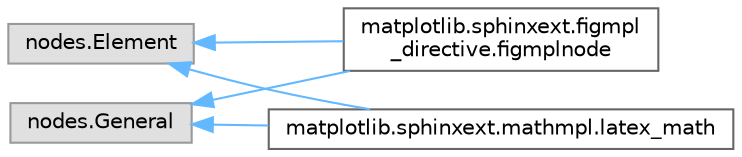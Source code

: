 digraph "Graphical Class Hierarchy"
{
 // LATEX_PDF_SIZE
  bgcolor="transparent";
  edge [fontname=Helvetica,fontsize=10,labelfontname=Helvetica,labelfontsize=10];
  node [fontname=Helvetica,fontsize=10,shape=box,height=0.2,width=0.4];
  rankdir="LR";
  Node0 [id="Node000000",label="nodes.Element",height=0.2,width=0.4,color="grey60", fillcolor="#E0E0E0", style="filled",tooltip=" "];
  Node0 -> Node1 [id="edge4160_Node000000_Node000001",dir="back",color="steelblue1",style="solid",tooltip=" "];
  Node1 [id="Node000001",label="matplotlib.sphinxext.figmpl\l_directive.figmplnode",height=0.2,width=0.4,color="grey40", fillcolor="white", style="filled",URL="$d2/d1d/classmatplotlib_1_1sphinxext_1_1figmpl__directive_1_1figmplnode.html",tooltip=" "];
  Node0 -> Node3 [id="edge4161_Node000000_Node000003",dir="back",color="steelblue1",style="solid",tooltip=" "];
  Node3 [id="Node000003",label="matplotlib.sphinxext.mathmpl.latex_math",height=0.2,width=0.4,color="grey40", fillcolor="white", style="filled",URL="$d4/d3a/classmatplotlib_1_1sphinxext_1_1mathmpl_1_1latex__math.html",tooltip=" "];
  Node2 [id="Node000002",label="nodes.General",height=0.2,width=0.4,color="grey60", fillcolor="#E0E0E0", style="filled",tooltip=" "];
  Node2 -> Node1 [id="edge4162_Node000002_Node000001",dir="back",color="steelblue1",style="solid",tooltip=" "];
  Node2 -> Node3 [id="edge4163_Node000002_Node000003",dir="back",color="steelblue1",style="solid",tooltip=" "];
}
